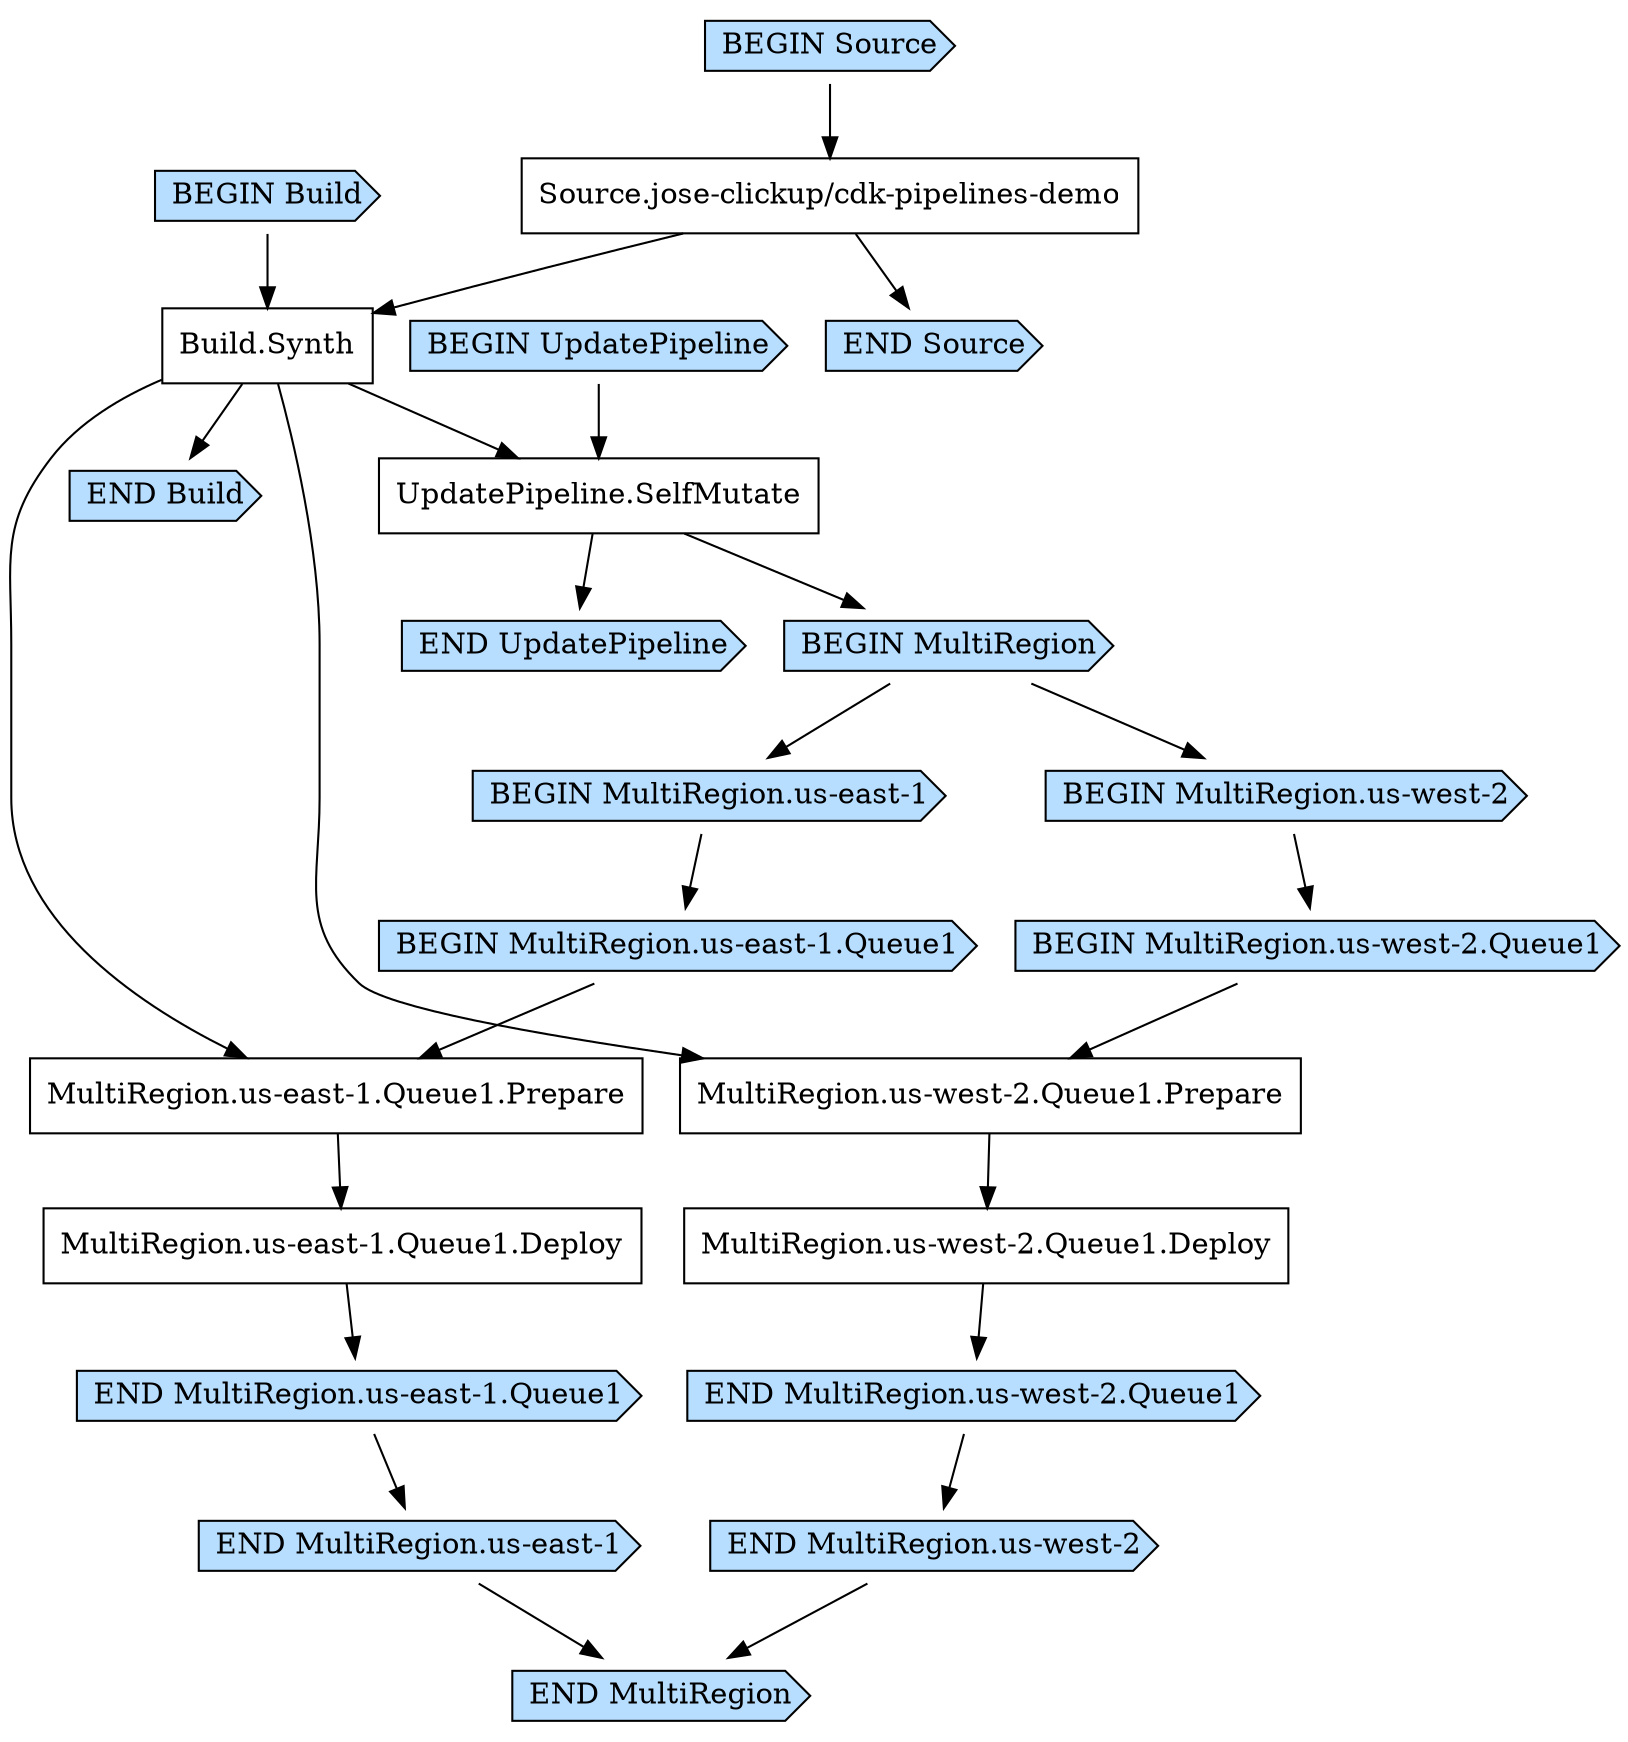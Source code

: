 digraph G {
  # Arrows represent an "unlocks" relationship (opposite of dependency). So chosen
  # because the layout looks more natural that way.
  # To represent subgraph dependencies, subgraphs are represented by BEGIN/END nodes.
  # To render: `dot -Tsvg PipelineStackPipeline9DB740AF.dot > graph.svg`, open in a browser.
  node [shape="box"];
"BEGIN Build" [shape="cds", style="filled", fillcolor="#b7deff"];
"END Build" [shape="cds", style="filled", fillcolor="#b7deff"];
"Build.Synth";
"Source.jose-clickup/cdk-pipelines-demo" -> "Build.Synth";
"BEGIN Build" -> "Build.Synth";
"Build.Synth" -> "END Build";
"BEGIN UpdatePipeline" [shape="cds", style="filled", fillcolor="#b7deff"];
"END UpdatePipeline" [shape="cds", style="filled", fillcolor="#b7deff"];
"UpdatePipeline.SelfMutate";
"Build.Synth" -> "UpdatePipeline.SelfMutate";
"BEGIN UpdatePipeline" -> "UpdatePipeline.SelfMutate";
"UpdatePipeline.SelfMutate" -> "END UpdatePipeline";
"BEGIN MultiRegion" [shape="cds", style="filled", fillcolor="#b7deff"];
"END MultiRegion" [shape="cds", style="filled", fillcolor="#b7deff"];
"UpdatePipeline.SelfMutate" -> "BEGIN MultiRegion";
"BEGIN MultiRegion.us-east-1" [shape="cds", style="filled", fillcolor="#b7deff"];
"END MultiRegion.us-east-1" [shape="cds", style="filled", fillcolor="#b7deff"];
"BEGIN MultiRegion.us-east-1.Queue1" [shape="cds", style="filled", fillcolor="#b7deff"];
"END MultiRegion.us-east-1.Queue1" [shape="cds", style="filled", fillcolor="#b7deff"];
"MultiRegion.us-east-1.Queue1.Deploy";
"MultiRegion.us-east-1.Queue1.Prepare" -> "MultiRegion.us-east-1.Queue1.Deploy";
"MultiRegion.us-east-1.Queue1.Prepare";
"Build.Synth" -> "MultiRegion.us-east-1.Queue1.Prepare";
"BEGIN MultiRegion.us-east-1.Queue1" -> "MultiRegion.us-east-1.Queue1.Prepare";
"MultiRegion.us-east-1.Queue1.Deploy" -> "END MultiRegion.us-east-1.Queue1";
"BEGIN MultiRegion.us-east-1" -> "BEGIN MultiRegion.us-east-1.Queue1";
"END MultiRegion.us-east-1.Queue1" -> "END MultiRegion.us-east-1";
"BEGIN MultiRegion.us-west-2" [shape="cds", style="filled", fillcolor="#b7deff"];
"END MultiRegion.us-west-2" [shape="cds", style="filled", fillcolor="#b7deff"];
"BEGIN MultiRegion.us-west-2.Queue1" [shape="cds", style="filled", fillcolor="#b7deff"];
"END MultiRegion.us-west-2.Queue1" [shape="cds", style="filled", fillcolor="#b7deff"];
"MultiRegion.us-west-2.Queue1.Deploy";
"MultiRegion.us-west-2.Queue1.Prepare" -> "MultiRegion.us-west-2.Queue1.Deploy";
"MultiRegion.us-west-2.Queue1.Prepare";
"Build.Synth" -> "MultiRegion.us-west-2.Queue1.Prepare";
"BEGIN MultiRegion.us-west-2.Queue1" -> "MultiRegion.us-west-2.Queue1.Prepare";
"MultiRegion.us-west-2.Queue1.Deploy" -> "END MultiRegion.us-west-2.Queue1";
"BEGIN MultiRegion.us-west-2" -> "BEGIN MultiRegion.us-west-2.Queue1";
"END MultiRegion.us-west-2.Queue1" -> "END MultiRegion.us-west-2";
"BEGIN MultiRegion" -> "BEGIN MultiRegion.us-east-1";
"BEGIN MultiRegion" -> "BEGIN MultiRegion.us-west-2";
"END MultiRegion.us-east-1" -> "END MultiRegion";
"END MultiRegion.us-west-2" -> "END MultiRegion";
"BEGIN Source" [shape="cds", style="filled", fillcolor="#b7deff"];
"END Source" [shape="cds", style="filled", fillcolor="#b7deff"];
"Source.jose-clickup/cdk-pipelines-demo";
"BEGIN Source" -> "Source.jose-clickup/cdk-pipelines-demo";
"Source.jose-clickup/cdk-pipelines-demo" -> "END Source";
}